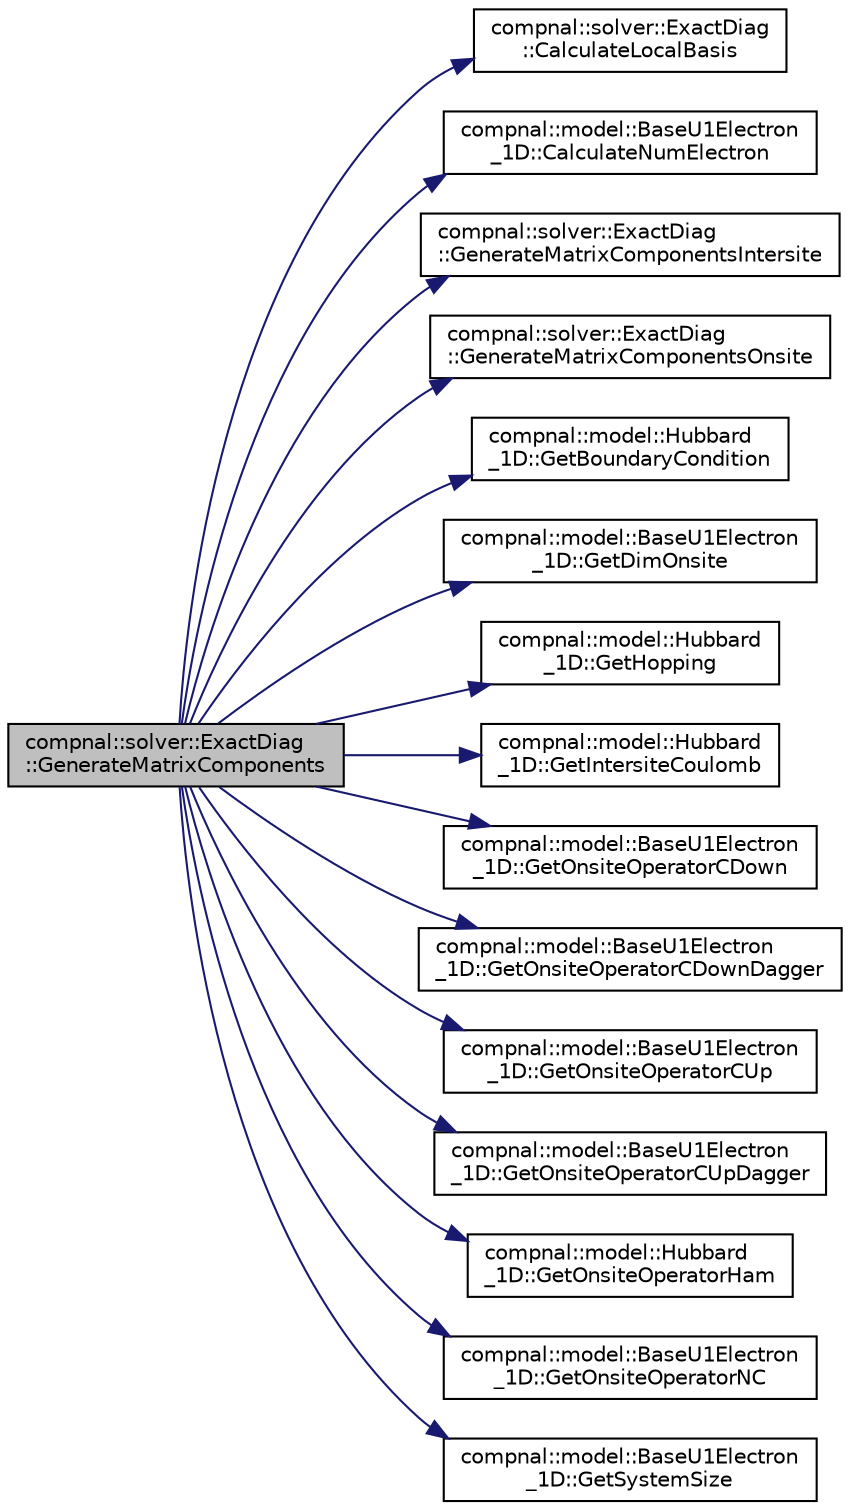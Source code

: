 digraph "compnal::solver::ExactDiag::GenerateMatrixComponents"
{
 // INTERACTIVE_SVG=YES
 // LATEX_PDF_SIZE
  edge [fontname="Helvetica",fontsize="10",labelfontname="Helvetica",labelfontsize="10"];
  node [fontname="Helvetica",fontsize="10",shape=record];
  rankdir="LR";
  Node1 [label="compnal::solver::ExactDiag\l::GenerateMatrixComponents",height=0.2,width=0.4,color="black", fillcolor="grey75", style="filled", fontcolor="black",tooltip=" "];
  Node1 -> Node2 [color="midnightblue",fontsize="10",style="solid",fontname="Helvetica"];
  Node2 [label="compnal::solver::ExactDiag\l::CalculateLocalBasis",height=0.2,width=0.4,color="black", fillcolor="white", style="filled",URL="$de/d7d/classcompnal_1_1solver_1_1_exact_diag.html#a1a3a0400cf96ee595d5a095cfb1c4f87",tooltip=" "];
  Node1 -> Node3 [color="midnightblue",fontsize="10",style="solid",fontname="Helvetica"];
  Node3 [label="compnal::model::BaseU1Electron\l_1D::CalculateNumElectron",height=0.2,width=0.4,color="black", fillcolor="white", style="filled",URL="$d8/dc0/classcompnal_1_1model_1_1_base_u1_electron__1_d.html#a465e32e606632a760db7e21c8c1c3e72",tooltip="Calculate the number of electrons from the input onsite basis."];
  Node1 -> Node4 [color="midnightblue",fontsize="10",style="solid",fontname="Helvetica"];
  Node4 [label="compnal::solver::ExactDiag\l::GenerateMatrixComponentsIntersite",height=0.2,width=0.4,color="black", fillcolor="white", style="filled",URL="$de/d7d/classcompnal_1_1solver_1_1_exact_diag.html#aedb25e4c8e244da2a95c38f855d0c5d1",tooltip=" "];
  Node1 -> Node5 [color="midnightblue",fontsize="10",style="solid",fontname="Helvetica"];
  Node5 [label="compnal::solver::ExactDiag\l::GenerateMatrixComponentsOnsite",height=0.2,width=0.4,color="black", fillcolor="white", style="filled",URL="$de/d7d/classcompnal_1_1solver_1_1_exact_diag.html#a0b18fac0aecdc44c9c3309c8e8a7dfc8",tooltip=" "];
  Node1 -> Node6 [color="midnightblue",fontsize="10",style="solid",fontname="Helvetica"];
  Node6 [label="compnal::model::Hubbard\l_1D::GetBoundaryCondition",height=0.2,width=0.4,color="black", fillcolor="white", style="filled",URL="$d9/d7b/classcompnal_1_1model_1_1_hubbard__1_d.html#a2b552c2cb6d887c1112ef431c22ed508",tooltip="Get the boundary condition."];
  Node1 -> Node7 [color="midnightblue",fontsize="10",style="solid",fontname="Helvetica"];
  Node7 [label="compnal::model::BaseU1Electron\l_1D::GetDimOnsite",height=0.2,width=0.4,color="black", fillcolor="white", style="filled",URL="$d8/dc0/classcompnal_1_1model_1_1_base_u1_electron__1_d.html#af85f0a2c8d11d5fc5df37fab13068222",tooltip="Get dimension of the local Hilbert space, 4."];
  Node1 -> Node8 [color="midnightblue",fontsize="10",style="solid",fontname="Helvetica"];
  Node8 [label="compnal::model::Hubbard\l_1D::GetHopping",height=0.2,width=0.4,color="black", fillcolor="white", style="filled",URL="$d9/d7b/classcompnal_1_1model_1_1_hubbard__1_d.html#ac394b7e36cdd24c59f7b516f13c4582c",tooltip="Get hopping energy ."];
  Node1 -> Node9 [color="midnightblue",fontsize="10",style="solid",fontname="Helvetica"];
  Node9 [label="compnal::model::Hubbard\l_1D::GetIntersiteCoulomb",height=0.2,width=0.4,color="black", fillcolor="white", style="filled",URL="$d9/d7b/classcompnal_1_1model_1_1_hubbard__1_d.html#a7255933f15b117c4b40aa4a5816a3b8b",tooltip="Get intersite density-density interactions. ."];
  Node1 -> Node10 [color="midnightblue",fontsize="10",style="solid",fontname="Helvetica"];
  Node10 [label="compnal::model::BaseU1Electron\l_1D::GetOnsiteOperatorCDown",height=0.2,width=0.4,color="black", fillcolor="white", style="filled",URL="$d8/dc0/classcompnal_1_1model_1_1_base_u1_electron__1_d.html#a4dfc489bed6324d3d4092e3ae215c224",tooltip="Get the annihilation operator for the electrons with the down spin ."];
  Node1 -> Node11 [color="midnightblue",fontsize="10",style="solid",fontname="Helvetica"];
  Node11 [label="compnal::model::BaseU1Electron\l_1D::GetOnsiteOperatorCDownDagger",height=0.2,width=0.4,color="black", fillcolor="white", style="filled",URL="$d8/dc0/classcompnal_1_1model_1_1_base_u1_electron__1_d.html#a4892fdee7d5a231b434a6b0335c0cedd",tooltip="Get the creation operator for the electrons with the down spin ."];
  Node1 -> Node12 [color="midnightblue",fontsize="10",style="solid",fontname="Helvetica"];
  Node12 [label="compnal::model::BaseU1Electron\l_1D::GetOnsiteOperatorCUp",height=0.2,width=0.4,color="black", fillcolor="white", style="filled",URL="$d8/dc0/classcompnal_1_1model_1_1_base_u1_electron__1_d.html#a15fe38d996c2d23748a2eb254807b882",tooltip="Get the annihilation operator for the electrons with the up spin ."];
  Node1 -> Node13 [color="midnightblue",fontsize="10",style="solid",fontname="Helvetica"];
  Node13 [label="compnal::model::BaseU1Electron\l_1D::GetOnsiteOperatorCUpDagger",height=0.2,width=0.4,color="black", fillcolor="white", style="filled",URL="$d8/dc0/classcompnal_1_1model_1_1_base_u1_electron__1_d.html#a7a2de63620d20978d0d2d39c722222fd",tooltip="Get the creation operator for the electrons with the up spin ."];
  Node1 -> Node14 [color="midnightblue",fontsize="10",style="solid",fontname="Helvetica"];
  Node14 [label="compnal::model::Hubbard\l_1D::GetOnsiteOperatorHam",height=0.2,width=0.4,color="black", fillcolor="white", style="filled",URL="$d9/d7b/classcompnal_1_1model_1_1_hubbard__1_d.html#a36690ef3139f372438941e9ea951ced5",tooltip="Get the onsite Hamiltonian."];
  Node1 -> Node15 [color="midnightblue",fontsize="10",style="solid",fontname="Helvetica"];
  Node15 [label="compnal::model::BaseU1Electron\l_1D::GetOnsiteOperatorNC",height=0.2,width=0.4,color="black", fillcolor="white", style="filled",URL="$d8/dc0/classcompnal_1_1model_1_1_base_u1_electron__1_d.html#ae4807dc416a3b14a3a6eddfcfa155463",tooltip="Get the number operator for the electrons ."];
  Node1 -> Node16 [color="midnightblue",fontsize="10",style="solid",fontname="Helvetica"];
  Node16 [label="compnal::model::BaseU1Electron\l_1D::GetSystemSize",height=0.2,width=0.4,color="black", fillcolor="white", style="filled",URL="$d8/dc0/classcompnal_1_1model_1_1_base_u1_electron__1_d.html#a6519589bb67f63f761d4b90a6b7fd51b",tooltip="Get the system size ."];
}

